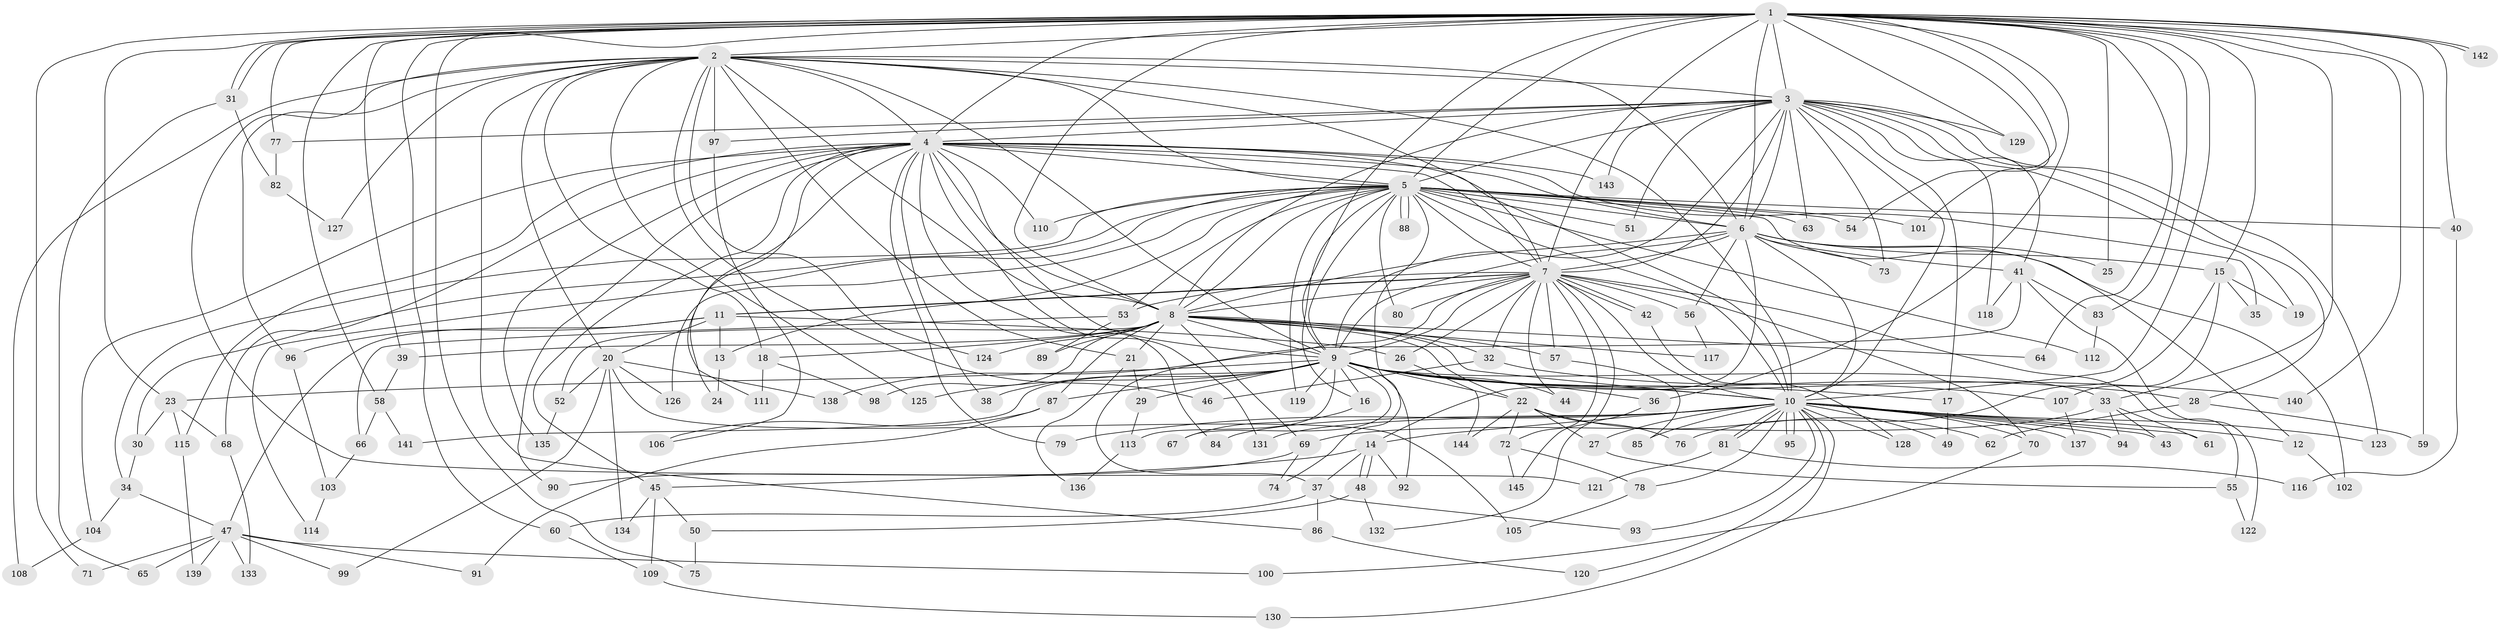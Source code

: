 // Generated by graph-tools (version 1.1) at 2025/01/03/09/25 03:01:19]
// undirected, 145 vertices, 315 edges
graph export_dot {
graph [start="1"]
  node [color=gray90,style=filled];
  1;
  2;
  3;
  4;
  5;
  6;
  7;
  8;
  9;
  10;
  11;
  12;
  13;
  14;
  15;
  16;
  17;
  18;
  19;
  20;
  21;
  22;
  23;
  24;
  25;
  26;
  27;
  28;
  29;
  30;
  31;
  32;
  33;
  34;
  35;
  36;
  37;
  38;
  39;
  40;
  41;
  42;
  43;
  44;
  45;
  46;
  47;
  48;
  49;
  50;
  51;
  52;
  53;
  54;
  55;
  56;
  57;
  58;
  59;
  60;
  61;
  62;
  63;
  64;
  65;
  66;
  67;
  68;
  69;
  70;
  71;
  72;
  73;
  74;
  75;
  76;
  77;
  78;
  79;
  80;
  81;
  82;
  83;
  84;
  85;
  86;
  87;
  88;
  89;
  90;
  91;
  92;
  93;
  94;
  95;
  96;
  97;
  98;
  99;
  100;
  101;
  102;
  103;
  104;
  105;
  106;
  107;
  108;
  109;
  110;
  111;
  112;
  113;
  114;
  115;
  116;
  117;
  118;
  119;
  120;
  121;
  122;
  123;
  124;
  125;
  126;
  127;
  128;
  129;
  130;
  131;
  132;
  133;
  134;
  135;
  136;
  137;
  138;
  139;
  140;
  141;
  142;
  143;
  144;
  145;
  1 -- 2;
  1 -- 3;
  1 -- 4;
  1 -- 5;
  1 -- 6;
  1 -- 7;
  1 -- 8;
  1 -- 9;
  1 -- 10;
  1 -- 15;
  1 -- 23;
  1 -- 25;
  1 -- 31;
  1 -- 31;
  1 -- 33;
  1 -- 36;
  1 -- 39;
  1 -- 40;
  1 -- 54;
  1 -- 58;
  1 -- 59;
  1 -- 60;
  1 -- 64;
  1 -- 71;
  1 -- 75;
  1 -- 77;
  1 -- 83;
  1 -- 101;
  1 -- 129;
  1 -- 140;
  1 -- 142;
  1 -- 142;
  2 -- 3;
  2 -- 4;
  2 -- 5;
  2 -- 6;
  2 -- 7;
  2 -- 8;
  2 -- 9;
  2 -- 10;
  2 -- 18;
  2 -- 20;
  2 -- 21;
  2 -- 46;
  2 -- 86;
  2 -- 96;
  2 -- 97;
  2 -- 108;
  2 -- 121;
  2 -- 124;
  2 -- 125;
  2 -- 127;
  3 -- 4;
  3 -- 5;
  3 -- 6;
  3 -- 7;
  3 -- 8;
  3 -- 9;
  3 -- 10;
  3 -- 17;
  3 -- 19;
  3 -- 28;
  3 -- 41;
  3 -- 51;
  3 -- 63;
  3 -- 73;
  3 -- 77;
  3 -- 97;
  3 -- 118;
  3 -- 123;
  3 -- 129;
  3 -- 143;
  4 -- 5;
  4 -- 6;
  4 -- 7;
  4 -- 8;
  4 -- 9;
  4 -- 10;
  4 -- 24;
  4 -- 35;
  4 -- 38;
  4 -- 45;
  4 -- 68;
  4 -- 79;
  4 -- 84;
  4 -- 90;
  4 -- 104;
  4 -- 110;
  4 -- 111;
  4 -- 115;
  4 -- 131;
  4 -- 135;
  4 -- 143;
  5 -- 6;
  5 -- 7;
  5 -- 8;
  5 -- 9;
  5 -- 10;
  5 -- 12;
  5 -- 13;
  5 -- 16;
  5 -- 30;
  5 -- 34;
  5 -- 40;
  5 -- 51;
  5 -- 53;
  5 -- 54;
  5 -- 63;
  5 -- 74;
  5 -- 80;
  5 -- 88;
  5 -- 88;
  5 -- 101;
  5 -- 110;
  5 -- 112;
  5 -- 114;
  5 -- 119;
  5 -- 126;
  6 -- 7;
  6 -- 8;
  6 -- 9;
  6 -- 10;
  6 -- 14;
  6 -- 15;
  6 -- 25;
  6 -- 41;
  6 -- 56;
  6 -- 73;
  6 -- 102;
  7 -- 8;
  7 -- 9;
  7 -- 10;
  7 -- 11;
  7 -- 11;
  7 -- 26;
  7 -- 32;
  7 -- 37;
  7 -- 42;
  7 -- 42;
  7 -- 44;
  7 -- 53;
  7 -- 55;
  7 -- 56;
  7 -- 57;
  7 -- 70;
  7 -- 72;
  7 -- 80;
  7 -- 145;
  8 -- 9;
  8 -- 10;
  8 -- 18;
  8 -- 21;
  8 -- 22;
  8 -- 32;
  8 -- 39;
  8 -- 52;
  8 -- 57;
  8 -- 64;
  8 -- 69;
  8 -- 87;
  8 -- 89;
  8 -- 98;
  8 -- 117;
  8 -- 124;
  9 -- 10;
  9 -- 16;
  9 -- 17;
  9 -- 22;
  9 -- 23;
  9 -- 28;
  9 -- 29;
  9 -- 33;
  9 -- 36;
  9 -- 38;
  9 -- 44;
  9 -- 67;
  9 -- 87;
  9 -- 92;
  9 -- 113;
  9 -- 119;
  9 -- 125;
  9 -- 140;
  9 -- 141;
  10 -- 12;
  10 -- 14;
  10 -- 27;
  10 -- 43;
  10 -- 49;
  10 -- 61;
  10 -- 70;
  10 -- 78;
  10 -- 79;
  10 -- 81;
  10 -- 81;
  10 -- 84;
  10 -- 85;
  10 -- 93;
  10 -- 94;
  10 -- 95;
  10 -- 95;
  10 -- 120;
  10 -- 123;
  10 -- 128;
  10 -- 130;
  10 -- 131;
  10 -- 137;
  11 -- 13;
  11 -- 20;
  11 -- 26;
  11 -- 47;
  11 -- 96;
  12 -- 102;
  13 -- 24;
  14 -- 37;
  14 -- 45;
  14 -- 48;
  14 -- 48;
  14 -- 92;
  15 -- 19;
  15 -- 35;
  15 -- 76;
  15 -- 107;
  16 -- 67;
  17 -- 49;
  18 -- 98;
  18 -- 111;
  20 -- 52;
  20 -- 99;
  20 -- 105;
  20 -- 126;
  20 -- 134;
  20 -- 138;
  21 -- 29;
  21 -- 136;
  22 -- 27;
  22 -- 62;
  22 -- 72;
  22 -- 76;
  22 -- 144;
  23 -- 30;
  23 -- 68;
  23 -- 115;
  26 -- 144;
  27 -- 55;
  28 -- 59;
  28 -- 62;
  29 -- 113;
  30 -- 34;
  31 -- 65;
  31 -- 82;
  32 -- 46;
  32 -- 107;
  33 -- 43;
  33 -- 61;
  33 -- 69;
  33 -- 94;
  34 -- 47;
  34 -- 104;
  36 -- 132;
  37 -- 60;
  37 -- 86;
  37 -- 93;
  39 -- 58;
  40 -- 116;
  41 -- 83;
  41 -- 118;
  41 -- 122;
  41 -- 138;
  42 -- 128;
  45 -- 50;
  45 -- 109;
  45 -- 134;
  47 -- 65;
  47 -- 71;
  47 -- 91;
  47 -- 99;
  47 -- 100;
  47 -- 133;
  47 -- 139;
  48 -- 50;
  48 -- 132;
  50 -- 75;
  52 -- 135;
  53 -- 66;
  53 -- 89;
  55 -- 122;
  56 -- 117;
  57 -- 85;
  58 -- 66;
  58 -- 141;
  60 -- 109;
  66 -- 103;
  68 -- 133;
  69 -- 74;
  69 -- 90;
  70 -- 100;
  72 -- 78;
  72 -- 145;
  77 -- 82;
  78 -- 105;
  81 -- 116;
  81 -- 121;
  82 -- 127;
  83 -- 112;
  86 -- 120;
  87 -- 91;
  87 -- 106;
  96 -- 103;
  97 -- 106;
  103 -- 114;
  104 -- 108;
  107 -- 137;
  109 -- 130;
  113 -- 136;
  115 -- 139;
}

